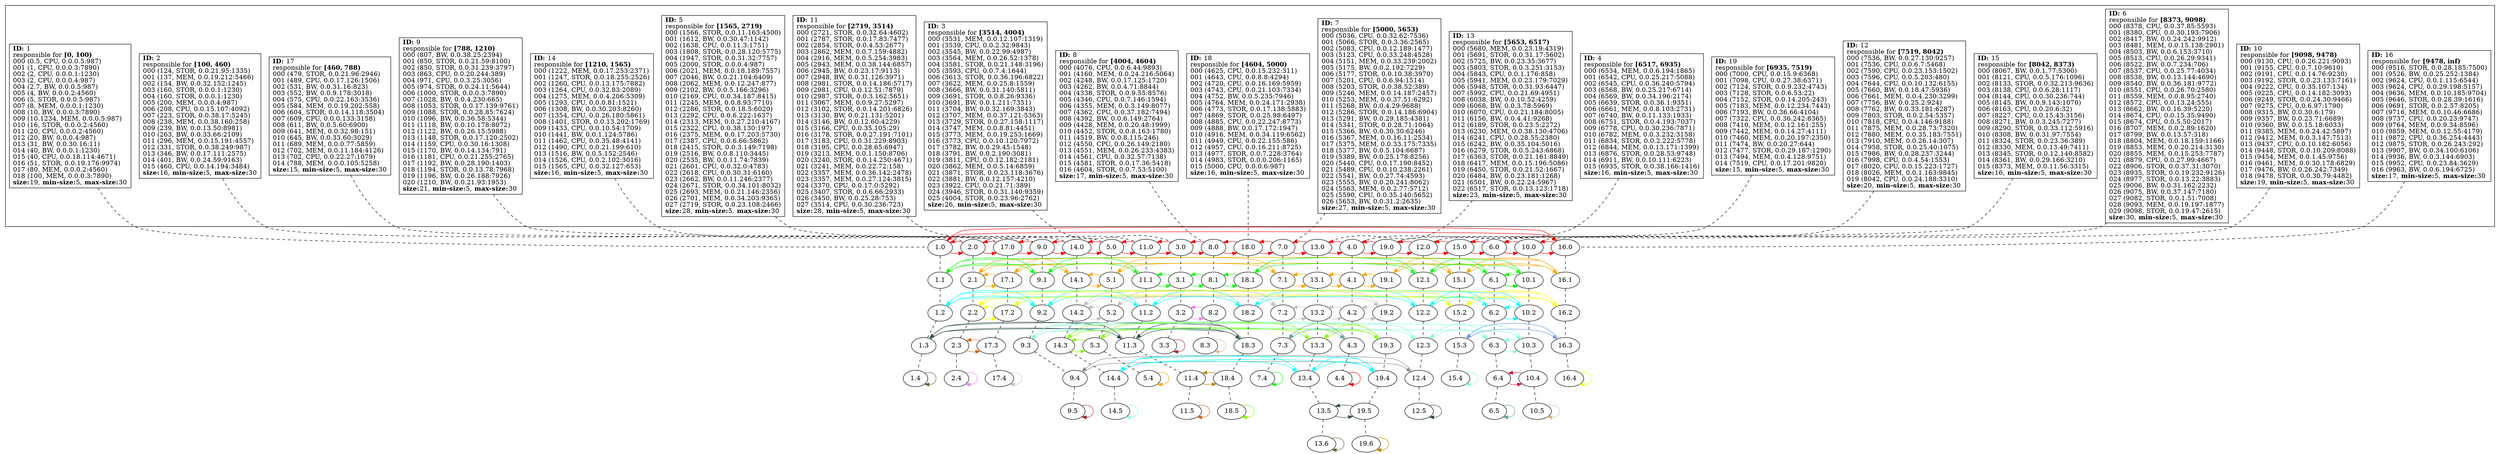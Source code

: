 strict
digraph SkipGraph {

	# vertical
	edge [dir=none style=dashed]
	subgraph {
		"1" -> "1.0" -> "1.1" -> "1.2" -> "1.3" -> "1.4"
		}
	subgraph {
		"2" -> "2.0" -> "2.1" -> "2.2" -> "2.3" -> "2.4"
		}
	subgraph {
		"17" -> "17.0" -> "17.1" -> "17.2" -> "17.3" -> "17.4"
		}
	subgraph {
		"9" -> "9.0" -> "9.1" -> "9.2" -> "9.3" -> "9.4" -> "9.5"
		}
	subgraph {
		"14" -> "14.0" -> "14.1" -> "14.2" -> "14.3" -> "14.4" -> "14.5"
		}
	subgraph {
		"5" -> "5.0" -> "5.1" -> "5.2" -> "5.3" -> "5.4"
		}
	subgraph {
		"11" -> "11.0" -> "11.1" -> "11.2" -> "11.3" -> "11.4" -> "11.5"
		}
	subgraph {
		"3" -> "3.0" -> "3.1" -> "3.2" -> "3.3"
		}
	subgraph {
		"8" -> "8.0" -> "8.1" -> "8.2" -> "8.3"
		}
	subgraph {
		"18" -> "18.0" -> "18.1" -> "18.2" -> "18.3" -> "18.4" -> "18.5"
		}
	subgraph {
		"7" -> "7.0" -> "7.1" -> "7.2" -> "7.3" -> "7.4"
		}
	subgraph {
		"13" -> "13.0" -> "13.1" -> "13.2" -> "13.3" -> "13.4" -> "13.5" -> "13.6"
		}
	subgraph {
		"4" -> "4.0" -> "4.1" -> "4.2" -> "4.3" -> "4.4"
		}
	subgraph {
		"19" -> "19.0" -> "19.1" -> "19.2" -> "19.3" -> "19.4" -> "19.5" -> "19.6"
		}
	subgraph {
		"12" -> "12.0" -> "12.1" -> "12.2" -> "12.3" -> "12.4" -> "12.5"
		}
	subgraph {
		"15" -> "15.0" -> "15.1" -> "15.2" -> "15.3" -> "15.4"
		}
	subgraph {
		"6" -> "6.0" -> "6.1" -> "6.2" -> "6.3" -> "6.4" -> "6.5"
		}
	subgraph {
		"10" -> "10.0" -> "10.1" -> "10.2" -> "10.3" -> "10.4" -> "10.5"
		}
	subgraph {
		"16" -> "16.0" -> "16.1" -> "16.2" -> "16.3" -> "16.4"
		}

	# horizontal
	edge [dir=forward, style=solid]
	subgraph cluster_content {
		rank = same
		"1" [shape=box, label=
			<
				<B>ID:</B> 1<BR ALIGN="LEFT"/>
				responsible for <B>[0, 100)</B><BR ALIGN="LEFT"/>
				000 (0.5, CPU, 0.0.0.5:987)<BR ALIGN="LEFT"/>
				001 (1, CPU, 0.0.0.3:7890)<BR ALIGN="LEFT"/>
				002 (2, CPU, 0.0.0.1:1230)<BR ALIGN="LEFT"/>
				003 (2, CPU, 0.0.0.4:987)<BR ALIGN="LEFT"/>
				004 (2.7, BW, 0.0.0.5:987)<BR ALIGN="LEFT"/>
				005 (4, BW, 0.0.0.2:4560)<BR ALIGN="LEFT"/>
				006 (5, STOR, 0.0.0.5:987)<BR ALIGN="LEFT"/>
				007 (8, MEM, 0.0.0.1:1230)<BR ALIGN="LEFT"/>
				008 (10, BW, 0.0.0.3:7890)<BR ALIGN="LEFT"/>
				009 (10.1234, MEM, 0.0.0.5:987)<BR ALIGN="LEFT"/>
				010 (16, STOR, 0.0.0.2:4560)<BR ALIGN="LEFT"/>
				011 (20, CPU, 0.0.0.2:4560)<BR ALIGN="LEFT"/>
				012 (20, BW, 0.0.0.4:987)<BR ALIGN="LEFT"/>
				013 (31, BW, 0.0.30.16:11)<BR ALIGN="LEFT"/>
				014 (40, BW, 0.0.0.1:1230)<BR ALIGN="LEFT"/>
				015 (40, CPU, 0.0.18.114:4671)<BR ALIGN="LEFT"/>
				016 (51, STOR, 0.0.19.176:9974)<BR ALIGN="LEFT"/>
				017 (80, MEM, 0.0.0.2:4560)<BR ALIGN="LEFT"/>
				018 (100, MEM, 0.0.0.3:7890)<BR ALIGN="LEFT"/>
			<B>size:</B>19, <B>min-size:</B>5, <B>max-size:</B>30<BR ALIGN="LEFT"/>			>]
		"2" [shape=box, label=
			<
				<B>ID:</B> 2<BR ALIGN="LEFT"/>
				responsible for <B>[100, 460)</B><BR ALIGN="LEFT"/>
				000 (124, STOR, 0.0.21.95:1335)<BR ALIGN="LEFT"/>
				001 (137, MEM, 0.0.19.212:5466)<BR ALIGN="LEFT"/>
				002 (154, BW, 0.0.32.152:1245)<BR ALIGN="LEFT"/>
				003 (160, STOR, 0.0.0.1:1230)<BR ALIGN="LEFT"/>
				004 (160, STOR, 0.0.0.1:1230)<BR ALIGN="LEFT"/>
				005 (200, MEM, 0.0.0.4:987)<BR ALIGN="LEFT"/>
				006 (208, CPU, 0.0.15.107:4092)<BR ALIGN="LEFT"/>
				007 (223, STOR, 0.0.38.17:5245)<BR ALIGN="LEFT"/>
				008 (238, MEM, 0.0.38.160:258)<BR ALIGN="LEFT"/>
				009 (239, BW, 0.0.13.50:8981)<BR ALIGN="LEFT"/>
				010 (263, BW, 0.0.33.66:2109)<BR ALIGN="LEFT"/>
				011 (296, MEM, 0.0.15.191:4557)<BR ALIGN="LEFT"/>
				012 (331, STOR, 0.0.38.249:987)<BR ALIGN="LEFT"/>
				013 (346, BW, 0.0.17.111:2575)<BR ALIGN="LEFT"/>
				014 (401, BW, 0.0.24.59:9163)<BR ALIGN="LEFT"/>
				015 (460, CPU, 0.0.14.194:3484)<BR ALIGN="LEFT"/>
			<B>size:</B>16, <B>min-size:</B>5, <B>max-size:</B>30<BR ALIGN="LEFT"/>			>]
		"17" [shape=box, label=
			<
				<B>ID:</B> 17<BR ALIGN="LEFT"/>
				responsible for <B>[460, 788)</B><BR ALIGN="LEFT"/>
				000 (479, STOR, 0.0.21.96:2946)<BR ALIGN="LEFT"/>
				001 (489, CPU, 0.0.17.126:1506)<BR ALIGN="LEFT"/>
				002 (531, BW, 0.0.31.16:823)<BR ALIGN="LEFT"/>
				003 (552, BW, 0.0.9.178:3018)<BR ALIGN="LEFT"/>
				004 (575, CPU, 0.0.22.163:3536)<BR ALIGN="LEFT"/>
				005 (584, MEM, 0.0.19.202:558)<BR ALIGN="LEFT"/>
				006 (604, STOR, 0.0.14.118:3504)<BR ALIGN="LEFT"/>
				007 (609, CPU, 0.0.0.133:3158)<BR ALIGN="LEFT"/>
				008 (611, BW, 0.0.5.60:6900)<BR ALIGN="LEFT"/>
				009 (641, MEM, 0.0.32.98:151)<BR ALIGN="LEFT"/>
				010 (645, BW, 0.0.33.60:3029)<BR ALIGN="LEFT"/>
				011 (689, MEM, 0.0.0.77:5859)<BR ALIGN="LEFT"/>
				012 (702, MEM, 0.0.11.184:4126)<BR ALIGN="LEFT"/>
				013 (702, CPU, 0.0.22.27:1079)<BR ALIGN="LEFT"/>
				014 (788, MEM, 0.0.0.105:5258)<BR ALIGN="LEFT"/>
			<B>size:</B>15, <B>min-size:</B>5, <B>max-size:</B>30<BR ALIGN="LEFT"/>			>]
		"9" [shape=box, label=
			<
				<B>ID:</B> 9<BR ALIGN="LEFT"/>
				responsible for <B>[788, 1210)</B><BR ALIGN="LEFT"/>
				000 (807, BW, 0.0.38.25:2394)<BR ALIGN="LEFT"/>
				001 (850, STOR, 0.0.21.59:8100)<BR ALIGN="LEFT"/>
				002 (850, STOR, 0.0.31.239:3797)<BR ALIGN="LEFT"/>
				003 (863, CPU, 0.0.20.244:389)<BR ALIGN="LEFT"/>
				004 (971, CPU, 0.0.3.25:3056)<BR ALIGN="LEFT"/>
				005 (974, STOR, 0.0.24.11:5644)<BR ALIGN="LEFT"/>
				006 (1000, STOR, 0.0.0.3:7890)<BR ALIGN="LEFT"/>
				007 (1028, BW, 0.0.4.230:665)<BR ALIGN="LEFT"/>
				008 (1053, STOR, 0.0.17.139:9761)<BR ALIGN="LEFT"/>
				009 (1088, STOR, 0.0.28.85:7624)<BR ALIGN="LEFT"/>
				010 (1096, BW, 0.0.36.58:5344)<BR ALIGN="LEFT"/>
				011 (1118, BW, 0.0.10.178:8072)<BR ALIGN="LEFT"/>
				012 (1122, BW, 0.0.26.15:5988)<BR ALIGN="LEFT"/>
				013 (1148, STOR, 0.0.17.120:2502)<BR ALIGN="LEFT"/>
				014 (1159, CPU, 0.0.30.16:1308)<BR ALIGN="LEFT"/>
				015 (1170, BW, 0.0.14.134:791)<BR ALIGN="LEFT"/>
				016 (1181, CPU, 0.0.21.255:2765)<BR ALIGN="LEFT"/>
				017 (1192, BW, 0.0.28.190:1403)<BR ALIGN="LEFT"/>
				018 (1194, STOR, 0.0.13.78:7968)<BR ALIGN="LEFT"/>
				019 (1196, BW, 0.0.26.188:7926)<BR ALIGN="LEFT"/>
				020 (1210, BW, 0.0.21.93:1953)<BR ALIGN="LEFT"/>
			<B>size:</B>21, <B>min-size:</B>5, <B>max-size:</B>30<BR ALIGN="LEFT"/>			>]
		"14" [shape=box, label=
			<
				<B>ID:</B> 14<BR ALIGN="LEFT"/>
				responsible for <B>[1210, 1565)</B><BR ALIGN="LEFT"/>
				000 (1222, MEM, 0.0.17.253:2371)<BR ALIGN="LEFT"/>
				001 (1247, STOR, 0.0.18.255:2526)<BR ALIGN="LEFT"/>
				002 (1260, CPU, 0.0.13.175:7882)<BR ALIGN="LEFT"/>
				003 (1264, CPU, 0.0.32.83:2089)<BR ALIGN="LEFT"/>
				004 (1275, MEM, 0.0.4.206:5309)<BR ALIGN="LEFT"/>
				005 (1293, CPU, 0.0.0.81:1521)<BR ALIGN="LEFT"/>
				006 (1308, BW, 0.0.30.203:8260)<BR ALIGN="LEFT"/>
				007 (1354, CPU, 0.0.26.180:5861)<BR ALIGN="LEFT"/>
				008 (1401, STOR, 0.0.13.202:1769)<BR ALIGN="LEFT"/>
				009 (1433, CPU, 0.0.10.54:1709)<BR ALIGN="LEFT"/>
				010 (1441, BW, 0.0.1.124:5786)<BR ALIGN="LEFT"/>
				011 (1462, CPU, 0.0.35.48:4141)<BR ALIGN="LEFT"/>
				012 (1490, CPU, 0.0.21.199:610)<BR ALIGN="LEFT"/>
				013 (1516, BW, 0.0.5.152:2546)<BR ALIGN="LEFT"/>
				014 (1526, CPU, 0.0.2.102:3016)<BR ALIGN="LEFT"/>
				015 (1565, CPU, 0.0.32.127:653)<BR ALIGN="LEFT"/>
			<B>size:</B>16, <B>min-size:</B>5, <B>max-size:</B>30<BR ALIGN="LEFT"/>			>]
		"5" [shape=box, label=
			<
				<B>ID:</B> 5<BR ALIGN="LEFT"/>
				responsible for <B>[1565, 2719)</B><BR ALIGN="LEFT"/>
				000 (1566, STOR, 0.0.11.163:4500)<BR ALIGN="LEFT"/>
				001 (1612, BW, 0.0.30.47:1142)<BR ALIGN="LEFT"/>
				002 (1638, CPU, 0.0.11.3:1751)<BR ALIGN="LEFT"/>
				003 (1808, STOR, 0.0.28.120:5775)<BR ALIGN="LEFT"/>
				004 (1947, STOR, 0.0.31.32:7757)<BR ALIGN="LEFT"/>
				005 (2000, STOR, 0.0.0.4:987)<BR ALIGN="LEFT"/>
				006 (2021, MEM, 0.0.18.189:7557)<BR ALIGN="LEFT"/>
				007 (2046, BW, 0.0.21.104:6409)<BR ALIGN="LEFT"/>
				008 (2062, MEM, 0.0.12.247:877)<BR ALIGN="LEFT"/>
				009 (2102, BW, 0.0.5.166:3296)<BR ALIGN="LEFT"/>
				010 (2169, CPU, 0.0.34.187:8415)<BR ALIGN="LEFT"/>
				011 (2245, MEM, 0.0.8.93:7710)<BR ALIGN="LEFT"/>
				012 (2286, STOR, 0.0.18.5:6020)<BR ALIGN="LEFT"/>
				013 (2292, CPU, 0.0.6.222:1637)<BR ALIGN="LEFT"/>
				014 (2313, MEM, 0.0.27.210:4167)<BR ALIGN="LEFT"/>
				015 (2322, CPU, 0.0.38.130:197)<BR ALIGN="LEFT"/>
				016 (2375, MEM, 0.0.17.203:5730)<BR ALIGN="LEFT"/>
				017 (2387, CPU, 0.0.6.66:5862)<BR ALIGN="LEFT"/>
				018 (2415, STOR, 0.0.3.149:7198)<BR ALIGN="LEFT"/>
				019 (2516, BW, 0.0.8.110:3445)<BR ALIGN="LEFT"/>
				020 (2535, BW, 0.0.11.74:7839)<BR ALIGN="LEFT"/>
				021 (2601, CPU, 0.0.32.0:4783)<BR ALIGN="LEFT"/>
				022 (2618, CPU, 0.0.30.31:6160)<BR ALIGN="LEFT"/>
				023 (2662, BW, 0.0.11.246:2377)<BR ALIGN="LEFT"/>
				024 (2671, STOR, 0.0.34.101:8032)<BR ALIGN="LEFT"/>
				025 (2693, MEM, 0.0.21.146:2356)<BR ALIGN="LEFT"/>
				026 (2701, MEM, 0.0.34.203:9365)<BR ALIGN="LEFT"/>
				027 (2719, STOR, 0.0.23.108:2466)<BR ALIGN="LEFT"/>
			<B>size:</B>28, <B>min-size:</B>5, <B>max-size:</B>30<BR ALIGN="LEFT"/>			>]
		"11" [shape=box, label=
			<
				<B>ID:</B> 11<BR ALIGN="LEFT"/>
				responsible for <B>[2719, 3514)</B><BR ALIGN="LEFT"/>
				000 (2721, STOR, 0.0.32.64:4602)<BR ALIGN="LEFT"/>
				001 (2787, STOR, 0.0.17.83:7477)<BR ALIGN="LEFT"/>
				002 (2854, STOR, 0.0.4.53:2677)<BR ALIGN="LEFT"/>
				003 (2862, MEM, 0.0.7.159:4882)<BR ALIGN="LEFT"/>
				004 (2916, MEM, 0.0.5.254:3983)<BR ALIGN="LEFT"/>
				005 (2943, MEM, 0.0.38.144:6857)<BR ALIGN="LEFT"/>
				006 (2945, BW, 0.0.23.17:9113)<BR ALIGN="LEFT"/>
				007 (2948, BW, 0.0.31.126:3971)<BR ALIGN="LEFT"/>
				008 (2981, STOR, 0.0.14.186:5717)<BR ALIGN="LEFT"/>
				009 (2981, CPU, 0.0.12.51:7879)<BR ALIGN="LEFT"/>
				010 (2987, STOR, 0.0.3.162:5651)<BR ALIGN="LEFT"/>
				011 (3067, MEM, 0.0.9.27:5297)<BR ALIGN="LEFT"/>
				012 (3102, STOR, 0.0.14.201:6826)<BR ALIGN="LEFT"/>
				013 (3130, BW, 0.0.21.131:5201)<BR ALIGN="LEFT"/>
				014 (3146, BW, 0.0.12.60:4229)<BR ALIGN="LEFT"/>
				015 (3166, CPU, 0.0.35.105:29)<BR ALIGN="LEFT"/>
				016 (3178, STOR, 0.0.27.191:7101)<BR ALIGN="LEFT"/>
				017 (3183, CPU, 0.0.31.229:8903)<BR ALIGN="LEFT"/>
				018 (3195, CPU, 0.0.28.65:6947)<BR ALIGN="LEFT"/>
				019 (3213, MEM, 0.0.1.150:8706)<BR ALIGN="LEFT"/>
				020 (3240, STOR, 0.0.14.250:4671)<BR ALIGN="LEFT"/>
				021 (3241, MEM, 0.0.22.72:158)<BR ALIGN="LEFT"/>
				022 (3357, MEM, 0.0.36.142:2478)<BR ALIGN="LEFT"/>
				023 (3357, MEM, 0.0.27.124:3815)<BR ALIGN="LEFT"/>
				024 (3370, CPU, 0.0.17.0:5292)<BR ALIGN="LEFT"/>
				025 (3407, STOR, 0.0.6.66:2933)<BR ALIGN="LEFT"/>
				026 (3450, BW, 0.0.25.28:753)<BR ALIGN="LEFT"/>
				027 (3514, CPU, 0.0.30.236:723)<BR ALIGN="LEFT"/>
			<B>size:</B>28, <B>min-size:</B>5, <B>max-size:</B>30<BR ALIGN="LEFT"/>			>]
		"3" [shape=box, label=
			<
				<B>ID:</B> 3<BR ALIGN="LEFT"/>
				responsible for <B>[3514, 4004)</B><BR ALIGN="LEFT"/>
				000 (3531, MEM, 0.0.12.107:1319)<BR ALIGN="LEFT"/>
				001 (3539, CPU, 0.0.2.32:9843)<BR ALIGN="LEFT"/>
				002 (3545, BW, 0.0.22.99:4987)<BR ALIGN="LEFT"/>
				003 (3564, MEM, 0.0.26.52:1378)<BR ALIGN="LEFT"/>
				004 (3581, STOR, 0.0.21.148:3196)<BR ALIGN="LEFT"/>
				005 (3593, CPU, 0.0.7.4:1644)<BR ALIGN="LEFT"/>
				006 (3613, STOR, 0.0.36.196:6822)<BR ALIGN="LEFT"/>
				007 (3622, MEM, 0.0.25.8:1559)<BR ALIGN="LEFT"/>
				008 (3666, BW, 0.0.31.140:5811)<BR ALIGN="LEFT"/>
				009 (3691, STOR, 0.0.8.26:9336)<BR ALIGN="LEFT"/>
				010 (3691, BW, 0.0.1.211:7351)<BR ALIGN="LEFT"/>
				011 (3704, BW, 0.0.32.169:3843)<BR ALIGN="LEFT"/>
				012 (3707, MEM, 0.0.37.121:5363)<BR ALIGN="LEFT"/>
				013 (3729, STOR, 0.0.27.158:1117)<BR ALIGN="LEFT"/>
				014 (3747, MEM, 0.0.8.81:4451)<BR ALIGN="LEFT"/>
				015 (3773, MEM, 0.0.19.253:1669)<BR ALIGN="LEFT"/>
				016 (3773, CPU, 0.0.10.120:7972)<BR ALIGN="LEFT"/>
				017 (3782, BW, 0.0.29.45:1548)<BR ALIGN="LEFT"/>
				018 (3791, BW, 0.0.2.190:3081)<BR ALIGN="LEFT"/>
				019 (3811, CPU, 0.0.12.182:2181)<BR ALIGN="LEFT"/>
				020 (3862, MEM, 0.0.5.14:6859)<BR ALIGN="LEFT"/>
				021 (3871, STOR, 0.0.23.118:3676)<BR ALIGN="LEFT"/>
				022 (3881, BW, 0.0.12.157:4210)<BR ALIGN="LEFT"/>
				023 (3922, CPU, 0.0.21.71:389)<BR ALIGN="LEFT"/>
				024 (3946, STOR, 0.0.31.140:9359)<BR ALIGN="LEFT"/>
				025 (4004, STOR, 0.0.23.96:2762)<BR ALIGN="LEFT"/>
			<B>size:</B>26, <B>min-size:</B>5, <B>max-size:</B>30<BR ALIGN="LEFT"/>			>]
		"8" [shape=box, label=
			<
				<B>ID:</B> 8<BR ALIGN="LEFT"/>
				responsible for <B>[4004, 4604)</B><BR ALIGN="LEFT"/>
				000 (4076, CPU, 0.0.6.44:9893)<BR ALIGN="LEFT"/>
				001 (4160, MEM, 0.0.24.216:5064)<BR ALIGN="LEFT"/>
				002 (4248, BW, 0.0.17.125:1720)<BR ALIGN="LEFT"/>
				003 (4262, BW, 0.0.4.71:8844)<BR ALIGN="LEFT"/>
				004 (4338, STOR, 0.0.9.55:8576)<BR ALIGN="LEFT"/>
				005 (4346, CPU, 0.0.7.146:1594)<BR ALIGN="LEFT"/>
				006 (4355, MEM, 0.0.3.149:8077)<BR ALIGN="LEFT"/>
				007 (4362, CPU, 0.0.37.182:7494)<BR ALIGN="LEFT"/>
				008 (4392, BW, 0.0.6.149:2764)<BR ALIGN="LEFT"/>
				009 (4428, MEM, 0.0.20.48:1999)<BR ALIGN="LEFT"/>
				010 (4452, STOR, 0.0.8.163:1780)<BR ALIGN="LEFT"/>
				011 (4519, BW, 0.0.8.115:246)<BR ALIGN="LEFT"/>
				012 (4550, CPU, 0.0.26.149:2180)<BR ALIGN="LEFT"/>
				013 (4551, MEM, 0.0.26.233:4383)<BR ALIGN="LEFT"/>
				014 (4561, CPU, 0.0.32.57:7138)<BR ALIGN="LEFT"/>
				015 (4581, STOR, 0.0.17.36:5418)<BR ALIGN="LEFT"/>
				016 (4604, STOR, 0.0.7.53:5100)<BR ALIGN="LEFT"/>
			<B>size:</B>17, <B>min-size:</B>5, <B>max-size:</B>30<BR ALIGN="LEFT"/>			>]
		"18" [shape=box, label=
			<
				<B>ID:</B> 18<BR ALIGN="LEFT"/>
				responsible for <B>[4604, 5000)</B><BR ALIGN="LEFT"/>
				000 (4625, CPU, 0.0.15.232:311)<BR ALIGN="LEFT"/>
				001 (4643, CPU, 0.0.8.8:4294)<BR ALIGN="LEFT"/>
				002 (4720, CPU, 0.0.16.169:5959)<BR ALIGN="LEFT"/>
				003 (4743, CPU, 0.0.21.103:7334)<BR ALIGN="LEFT"/>
				004 (4752, BW, 0.0.5.235:7946)<BR ALIGN="LEFT"/>
				005 (4764, MEM, 0.0.24.171:2938)<BR ALIGN="LEFT"/>
				006 (4773, STOR, 0.0.17.138:5883)<BR ALIGN="LEFT"/>
				007 (4869, STOR, 0.0.25.98:6497)<BR ALIGN="LEFT"/>
				008 (4885, CPU, 0.0.22.247:8773)<BR ALIGN="LEFT"/>
				009 (4888, BW, 0.0.17.172:1947)<BR ALIGN="LEFT"/>
				010 (4916, MEM, 0.0.34.119:6562)<BR ALIGN="LEFT"/>
				011 (4949, CPU, 0.0.22.155:586)<BR ALIGN="LEFT"/>
				012 (4957, CPU, 0.0.16.211:8725)<BR ALIGN="LEFT"/>
				013 (4977, STOR, 0.0.7.228:3764)<BR ALIGN="LEFT"/>
				014 (4983, STOR, 0.0.0.206:1165)<BR ALIGN="LEFT"/>
				015 (5000, CPU, 0.0.0.6:987)<BR ALIGN="LEFT"/>
			<B>size:</B>16, <B>min-size:</B>5, <B>max-size:</B>30<BR ALIGN="LEFT"/>			>]
		"7" [shape=box, label=
			<
				<B>ID:</B> 7<BR ALIGN="LEFT"/>
				responsible for <B>[5000, 5653)</B><BR ALIGN="LEFT"/>
				000 (5036, CPU, 0.0.32.62:7536)<BR ALIGN="LEFT"/>
				001 (5066, STOR, 0.0.3.36:2565)<BR ALIGN="LEFT"/>
				002 (5083, CPU, 0.0.12.189:1477)<BR ALIGN="LEFT"/>
				003 (5123, CPU, 0.0.33.248:4528)<BR ALIGN="LEFT"/>
				004 (5151, MEM, 0.0.33.239:2002)<BR ALIGN="LEFT"/>
				005 (5175, BW, 0.0.2.192:7229)<BR ALIGN="LEFT"/>
				006 (5177, STOR, 0.0.10.38:3970)<BR ALIGN="LEFT"/>
				007 (5201, CPU, 0.0.6.94:1514)<BR ALIGN="LEFT"/>
				008 (5203, STOR, 0.0.38.52:389)<BR ALIGN="LEFT"/>
				009 (5246, MEM, 0.0.14.187:2457)<BR ALIGN="LEFT"/>
				010 (5253, MEM, 0.0.37.51:6292)<BR ALIGN="LEFT"/>
				011 (5268, BW, 0.0.4.29:9688)<BR ALIGN="LEFT"/>
				012 (5286, STOR, 0.0.14.186:6904)<BR ALIGN="LEFT"/>
				013 (5291, BW, 0.0.29.185:4381)<BR ALIGN="LEFT"/>
				014 (5341, STOR, 0.0.28.71:1064)<BR ALIGN="LEFT"/>
				015 (5366, BW, 0.0.30.30:6246)<BR ALIGN="LEFT"/>
				016 (5367, MEM, 0.0.16.11:2534)<BR ALIGN="LEFT"/>
				017 (5375, MEM, 0.0.33.175:7335)<BR ALIGN="LEFT"/>
				018 (5377, BW, 0.0.5.104:6687)<BR ALIGN="LEFT"/>
				019 (5389, BW, 0.0.25.178:8256)<BR ALIGN="LEFT"/>
				020 (5440, CPU, 0.0.17.190:8452)<BR ALIGN="LEFT"/>
				021 (5489, CPU, 0.0.10.238:2261)<BR ALIGN="LEFT"/>
				022 (5541, BW, 0.0.27.74:4593)<BR ALIGN="LEFT"/>
				023 (5555, BW, 0.0.20.241:8062)<BR ALIGN="LEFT"/>
				024 (5563, MEM, 0.0.2.77:5712)<BR ALIGN="LEFT"/>
				025 (5590, CPU, 0.0.35.140:5652)<BR ALIGN="LEFT"/>
				026 (5653, BW, 0.0.31.2:2635)<BR ALIGN="LEFT"/>
			<B>size:</B>27, <B>min-size:</B>5, <B>max-size:</B>30<BR ALIGN="LEFT"/>			>]
		"13" [shape=box, label=
			<
				<B>ID:</B> 13<BR ALIGN="LEFT"/>
				responsible for <B>[5653, 6517)</B><BR ALIGN="LEFT"/>
				000 (5680, MEM, 0.0.23.19:4319)<BR ALIGN="LEFT"/>
				001 (5691, STOR, 0.0.31.17:5602)<BR ALIGN="LEFT"/>
				002 (5725, BW, 0.0.23.35:3677)<BR ALIGN="LEFT"/>
				003 (5803, STOR, 0.0.3.251:3153)<BR ALIGN="LEFT"/>
				004 (5843, CPU, 0.0.1.176:858)<BR ALIGN="LEFT"/>
				005 (5941, MEM, 0.0.23.179:7029)<BR ALIGN="LEFT"/>
				006 (5948, STOR, 0.0.31.93:6447)<BR ALIGN="LEFT"/>
				007 (5992, CPU, 0.0.21.69:4951)<BR ALIGN="LEFT"/>
				008 (6038, BW, 0.0.10.52:4259)<BR ALIGN="LEFT"/>
				009 (6068, BW, 0.0.3.78:5969)<BR ALIGN="LEFT"/>
				010 (6070, CPU, 0.0.21.184:8005)<BR ALIGN="LEFT"/>
				011 (6156, BW, 0.0.4.41:9268)<BR ALIGN="LEFT"/>
				012 (6189, STOR, 0.0.23.5:2272)<BR ALIGN="LEFT"/>
				013 (6230, MEM, 0.0.38.130:4706)<BR ALIGN="LEFT"/>
				014 (6241, CPU, 0.0.28.55:2380)<BR ALIGN="LEFT"/>
				015 (6242, BW, 0.0.35.104:5016)<BR ALIGN="LEFT"/>
				016 (6279, STOR, 0.0.5.243:6868)<BR ALIGN="LEFT"/>
				017 (6363, STOR, 0.0.21.161:8849)<BR ALIGN="LEFT"/>
				018 (6417, MEM, 0.0.15.196:5086)<BR ALIGN="LEFT"/>
				019 (6450, STOR, 0.0.21.52:1667)<BR ALIGN="LEFT"/>
				020 (6484, BW, 0.0.23.181:1268)<BR ALIGN="LEFT"/>
				021 (6501, BW, 0.0.22.24:5967)<BR ALIGN="LEFT"/>
				022 (6517, STOR, 0.0.13.123:1718)<BR ALIGN="LEFT"/>
			<B>size:</B>23, <B>min-size:</B>5, <B>max-size:</B>30<BR ALIGN="LEFT"/>			>]
		"4" [shape=box, label=
			<
				<B>ID:</B> 4<BR ALIGN="LEFT"/>
				responsible for <B>[6517, 6935)</B><BR ALIGN="LEFT"/>
				000 (6534, MEM, 0.0.6.194:1865)<BR ALIGN="LEFT"/>
				001 (6542, CPU, 0.0.25.217:5088)<BR ALIGN="LEFT"/>
				002 (6545, CPU, 0.0.36.240:5794)<BR ALIGN="LEFT"/>
				003 (6568, BW, 0.0.25.217:6714)<BR ALIGN="LEFT"/>
				004 (6569, BW, 0.0.34.196:2174)<BR ALIGN="LEFT"/>
				005 (6639, STOR, 0.0.36.1:9351)<BR ALIGN="LEFT"/>
				006 (6661, MEM, 0.0.8.103:2731)<BR ALIGN="LEFT"/>
				007 (6740, BW, 0.0.11.133:1933)<BR ALIGN="LEFT"/>
				008 (6751, STOR, 0.0.4.193:7037)<BR ALIGN="LEFT"/>
				009 (6778, CPU, 0.0.30.236:7871)<BR ALIGN="LEFT"/>
				010 (6782, MEM, 0.0.3.232:3158)<BR ALIGN="LEFT"/>
				011 (6834, STOR, 0.0.2.222:5778)<BR ALIGN="LEFT"/>
				012 (6844, MEM, 0.0.13.171:1399)<BR ALIGN="LEFT"/>
				013 (6876, STOR, 0.0.28.53:9748)<BR ALIGN="LEFT"/>
				014 (6911, BW, 0.0.10.111:6223)<BR ALIGN="LEFT"/>
				015 (6935, STOR, 0.0.38.166:1416)<BR ALIGN="LEFT"/>
			<B>size:</B>16, <B>min-size:</B>5, <B>max-size:</B>30<BR ALIGN="LEFT"/>			>]
		"19" [shape=box, label=
			<
				<B>ID:</B> 19<BR ALIGN="LEFT"/>
				responsible for <B>[6935, 7519)</B><BR ALIGN="LEFT"/>
				000 (7000, CPU, 0.0.15.9:6368)<BR ALIGN="LEFT"/>
				001 (7098, CPU, 0.0.27.38:6371)<BR ALIGN="LEFT"/>
				002 (7124, STOR, 0.0.9.232:4743)<BR ALIGN="LEFT"/>
				003 (7128, STOR, 0.0.6.53:22)<BR ALIGN="LEFT"/>
				004 (7152, STOR, 0.0.14.205:243)<BR ALIGN="LEFT"/>
				005 (7183, MEM, 0.0.12.234:7443)<BR ALIGN="LEFT"/>
				006 (7193, BW, 0.0.36.66:4104)<BR ALIGN="LEFT"/>
				007 (7322, CPU, 0.0.36.242:8365)<BR ALIGN="LEFT"/>
				008 (7410, MEM, 0.0.12.161:255)<BR ALIGN="LEFT"/>
				009 (7442, MEM, 0.0.14.27:4111)<BR ALIGN="LEFT"/>
				010 (7460, MEM, 0.0.20.197:2350)<BR ALIGN="LEFT"/>
				011 (7474, BW, 0.0.20.27:644)<BR ALIGN="LEFT"/>
				012 (7477, STOR, 0.0.29.187:1290)<BR ALIGN="LEFT"/>
				013 (7494, MEM, 0.0.4.128:9751)<BR ALIGN="LEFT"/>
				014 (7519, CPU, 0.0.17.201:9820)<BR ALIGN="LEFT"/>
			<B>size:</B>15, <B>min-size:</B>5, <B>max-size:</B>30<BR ALIGN="LEFT"/>			>]
		"12" [shape=box, label=
			<
				<B>ID:</B> 12<BR ALIGN="LEFT"/>
				responsible for <B>[7519, 8042)</B><BR ALIGN="LEFT"/>
				000 (7536, BW, 0.0.27.130:9257)<BR ALIGN="LEFT"/>
				001 (7536, CPU, 0.0.6.7:5468)<BR ALIGN="LEFT"/>
				002 (7590, CPU, 0.0.23.153:1502)<BR ALIGN="LEFT"/>
				003 (7596, CPU, 0.0.5.203:480)<BR ALIGN="LEFT"/>
				004 (7644, CPU, 0.0.10.132:6155)<BR ALIGN="LEFT"/>
				005 (7660, BW, 0.0.18.47:5936)<BR ALIGN="LEFT"/>
				006 (7661, MEM, 0.0.4.230:3299)<BR ALIGN="LEFT"/>
				007 (7756, BW, 0.0.25.2:924)<BR ALIGN="LEFT"/>
				008 (7762, BW, 0.0.33.181:6287)<BR ALIGN="LEFT"/>
				009 (7803, STOR, 0.0.2.54:5357)<BR ALIGN="LEFT"/>
				010 (7818, CPU, 0.0.4.146:9188)<BR ALIGN="LEFT"/>
				011 (7875, MEM, 0.0.28.73:7320)<BR ALIGN="LEFT"/>
				012 (7880, MEM, 0.0.35.183:7551)<BR ALIGN="LEFT"/>
				013 (7910, MEM, 0.0.26.14:307)<BR ALIGN="LEFT"/>
				014 (7958, STOR, 0.0.25.40:1075)<BR ALIGN="LEFT"/>
				015 (7986, BW, 0.0.28.237:3244)<BR ALIGN="LEFT"/>
				016 (7998, CPU, 0.0.4.54:1553)<BR ALIGN="LEFT"/>
				017 (8020, CPU, 0.0.15.223:1727)<BR ALIGN="LEFT"/>
				018 (8026, MEM, 0.0.1.163:9845)<BR ALIGN="LEFT"/>
				019 (8042, CPU, 0.0.24.188:3310)<BR ALIGN="LEFT"/>
			<B>size:</B>20, <B>min-size:</B>5, <B>max-size:</B>30<BR ALIGN="LEFT"/>			>]
		"15" [shape=box, label=
			<
				<B>ID:</B> 15<BR ALIGN="LEFT"/>
				responsible for <B>[8042, 8373)</B><BR ALIGN="LEFT"/>
				000 (8067, BW, 0.0.1.77:5300)<BR ALIGN="LEFT"/>
				001 (8121, CPU, 0.0.5.176:1096)<BR ALIGN="LEFT"/>
				002 (8133, STOR, 0.0.32.213:9636)<BR ALIGN="LEFT"/>
				003 (8138, CPU, 0.0.6.28:1117)<BR ALIGN="LEFT"/>
				004 (8144, CPU, 0.0.30.236:744)<BR ALIGN="LEFT"/>
				005 (8145, BW, 0.0.9.143:1070)<BR ALIGN="LEFT"/>
				006 (8163, CPU, 0.0.20.6:32)<BR ALIGN="LEFT"/>
				007 (8227, CPU, 0.0.15.43:3156)<BR ALIGN="LEFT"/>
				008 (8271, BW, 0.0.3.245:7277)<BR ALIGN="LEFT"/>
				009 (8290, STOR, 0.0.33.112:5916)<BR ALIGN="LEFT"/>
				010 (8308, BW, 0.0.31.97:7554)<BR ALIGN="LEFT"/>
				011 (8324, STOR, 0.0.23.36:389)<BR ALIGN="LEFT"/>
				012 (8330, MEM, 0.0.13.49:7411)<BR ALIGN="LEFT"/>
				013 (8345, STOR, 0.0.12.140:8582)<BR ALIGN="LEFT"/>
				014 (8361, BW, 0.0.29.166:3210)<BR ALIGN="LEFT"/>
				015 (8373, MEM, 0.0.11.56:3315)<BR ALIGN="LEFT"/>
			<B>size:</B>16, <B>min-size:</B>5, <B>max-size:</B>30<BR ALIGN="LEFT"/>			>]
		"6" [shape=box, label=
			<
				<B>ID:</B> 6<BR ALIGN="LEFT"/>
				responsible for <B>[8373, 9098)</B><BR ALIGN="LEFT"/>
				000 (8378, CPU, 0.0.37.85:5593)<BR ALIGN="LEFT"/>
				001 (8380, CPU, 0.0.30.193:7906)<BR ALIGN="LEFT"/>
				002 (8417, BW, 0.0.24.242:9912)<BR ALIGN="LEFT"/>
				003 (8481, MEM, 0.0.15.138:2901)<BR ALIGN="LEFT"/>
				004 (8503, BW, 0.0.6.153:3710)<BR ALIGN="LEFT"/>
				005 (8513, CPU, 0.0.26.29:9341)<BR ALIGN="LEFT"/>
				006 (8522, BW, 0.0.7.234:706)<BR ALIGN="LEFT"/>
				007 (8537, CPU, 0.0.25.77:4034)<BR ALIGN="LEFT"/>
				008 (8538, BW, 0.0.13.144:4690)<BR ALIGN="LEFT"/>
				009 (8540, BW, 0.0.36.181:9772)<BR ALIGN="LEFT"/>
				010 (8551, CPU, 0.0.26.70:2580)<BR ALIGN="LEFT"/>
				011 (8559, MEM, 0.0.8.95:2740)<BR ALIGN="LEFT"/>
				012 (8572, CPU, 0.0.13.24:555)<BR ALIGN="LEFT"/>
				013 (8662, BW, 0.0.16.39:5220)<BR ALIGN="LEFT"/>
				014 (8674, CPU, 0.0.15.35:9490)<BR ALIGN="LEFT"/>
				015 (8674, CPU, 0.0.5.50:2017)<BR ALIGN="LEFT"/>
				016 (8707, MEM, 0.0.2.89:1620)<BR ALIGN="LEFT"/>
				017 (8799, BW, 0.0.13.57:318)<BR ALIGN="LEFT"/>
				018 (8804, MEM, 0.0.18.159:1166)<BR ALIGN="LEFT"/>
				019 (8853, MEM, 0.0.20.214:3130)<BR ALIGN="LEFT"/>
				020 (8855, MEM, 0.0.15.253:7787)<BR ALIGN="LEFT"/>
				021 (8879, CPU, 0.0.27.99:4667)<BR ALIGN="LEFT"/>
				022 (8906, STOR, 0.0.37.31:3070)<BR ALIGN="LEFT"/>
				023 (8935, STOR, 0.0.19.232:9126)<BR ALIGN="LEFT"/>
				024 (8977, STOR, 0.0.13.22:3883)<BR ALIGN="LEFT"/>
				025 (9006, BW, 0.0.31.162:2232)<BR ALIGN="LEFT"/>
				026 (9075, BW, 0.0.37.147:7180)<BR ALIGN="LEFT"/>
				027 (9082, STOR, 0.0.1.51:7008)<BR ALIGN="LEFT"/>
				028 (9093, MEM, 0.0.19.197:1877)<BR ALIGN="LEFT"/>
				029 (9098, STOR, 0.0.19.47:2615)<BR ALIGN="LEFT"/>
			<B>size:</B>30, <B>min-size:</B>5, <B>max-size:</B>30<BR ALIGN="LEFT"/>			>]
		"10" [shape=box, label=
			<
				<B>ID:</B> 10<BR ALIGN="LEFT"/>
				responsible for <B>[9098, 9478)</B><BR ALIGN="LEFT"/>
				000 (9130, CPU, 0.0.26.221:9093)<BR ALIGN="LEFT"/>
				001 (9155, CPU, 0.0.7.10:9610)<BR ALIGN="LEFT"/>
				002 (9191, CPU, 0.0.14.76:9230)<BR ALIGN="LEFT"/>
				003 (9192, STOR, 0.0.23.133:7161)<BR ALIGN="LEFT"/>
				004 (9222, CPU, 0.0.35.107:134)<BR ALIGN="LEFT"/>
				005 (9225, CPU, 0.0.14.182:3093)<BR ALIGN="LEFT"/>
				006 (9249, STOR, 0.0.24.30:9466)<BR ALIGN="LEFT"/>
				007 (9275, CPU, 0.0.6.97:1790)<BR ALIGN="LEFT"/>
				008 (9315, BW, 0.0.30.6:179)<BR ALIGN="LEFT"/>
				009 (9357, BW, 0.0.23.71:6689)<BR ALIGN="LEFT"/>
				010 (9360, BW, 0.0.15.18:6033)<BR ALIGN="LEFT"/>
				011 (9385, MEM, 0.0.24.42:5897)<BR ALIGN="LEFT"/>
				012 (9412, MEM, 0.0.3.147:7513)<BR ALIGN="LEFT"/>
				013 (9437, CPU, 0.0.10.182:6056)<BR ALIGN="LEFT"/>
				014 (9448, STOR, 0.0.10.209:8088)<BR ALIGN="LEFT"/>
				015 (9454, MEM, 0.0.1.45:9756)<BR ALIGN="LEFT"/>
				016 (9461, MEM, 0.0.30.178:6829)<BR ALIGN="LEFT"/>
				017 (9476, BW, 0.0.26.242:7349)<BR ALIGN="LEFT"/>
				018 (9478, STOR, 0.0.30.79:4482)<BR ALIGN="LEFT"/>
			<B>size:</B>19, <B>min-size:</B>5, <B>max-size:</B>30<BR ALIGN="LEFT"/>			>]
		"16" [shape=box, label=
			<
				<B>ID:</B> 16<BR ALIGN="LEFT"/>
				responsible for <B>[9478, inf)</B><BR ALIGN="LEFT"/>
				000 (9516, STOR, 0.0.28.185:7500)<BR ALIGN="LEFT"/>
				001 (9526, BW, 0.0.25.252:1384)<BR ALIGN="LEFT"/>
				002 (9624, CPU, 0.0.1.115:6544)<BR ALIGN="LEFT"/>
				003 (9624, CPU, 0.0.29.198:5157)<BR ALIGN="LEFT"/>
				004 (9636, MEM, 0.0.10.185:9704)<BR ALIGN="LEFT"/>
				005 (9646, STOR, 0.0.28.39:1616)<BR ALIGN="LEFT"/>
				006 (9691, STOR, 0.0.2.57:8205)<BR ALIGN="LEFT"/>
				007 (9716, MEM, 0.0.10.46:6686)<BR ALIGN="LEFT"/>
				008 (9737, CPU, 0.0.20.23:9747)<BR ALIGN="LEFT"/>
				009 (9764, MEM, 0.0.9.34:8596)<BR ALIGN="LEFT"/>
				010 (9859, MEM, 0.0.12.55:4179)<BR ALIGN="LEFT"/>
				011 (9872, CPU, 0.0.36.254:4443)<BR ALIGN="LEFT"/>
				012 (9875, STOR, 0.0.26.243:292)<BR ALIGN="LEFT"/>
				013 (9907, BW, 0.0.34.100:6106)<BR ALIGN="LEFT"/>
				014 (9936, BW, 0.0.3.144:6903)<BR ALIGN="LEFT"/>
				015 (9952, CPU, 0.0.23.84:3629)<BR ALIGN="LEFT"/>
				016 (9963, BW, 0.0.6.194:6725)<BR ALIGN="LEFT"/>
			<B>size:</B>17, <B>min-size:</B>5, <B>max-size:</B>30<BR ALIGN="LEFT"/>			>]
	}

	edge [color=red]
	subgraph 1 {
		rank = same
		label = "Level 0"
		subgraph {
			"1.0" -> "2.0"
			"1.0" -> "16.0"
		}
		subgraph {
			"2.0" -> "17.0"
			"2.0" -> "1.0"
		}
		subgraph {
			"17.0" -> "9.0"
			"17.0" -> "2.0"
		}
		subgraph {
			"9.0" -> "14.0"
			"9.0" -> "17.0"
		}
		subgraph {
			"14.0" -> "5.0"
			"14.0" -> "9.0"
		}
		subgraph {
			"5.0" -> "11.0"
			"5.0" -> "14.0"
		}
		subgraph {
			"11.0" -> "3.0"
			"11.0" -> "5.0"
		}
		subgraph {
			"3.0" -> "8.0"
			"3.0" -> "11.0"
		}
		subgraph {
			"8.0" -> "18.0"
			"8.0" -> "3.0"
		}
		subgraph {
			"18.0" -> "7.0"
			"18.0" -> "8.0"
		}
		subgraph {
			"7.0" -> "13.0"
			"7.0" -> "18.0"
		}
		subgraph {
			"13.0" -> "4.0"
			"13.0" -> "7.0"
		}
		subgraph {
			"4.0" -> "19.0"
			"4.0" -> "13.0"
		}
		subgraph {
			"19.0" -> "12.0"
			"19.0" -> "4.0"
		}
		subgraph {
			"12.0" -> "15.0"
			"12.0" -> "19.0"
		}
		subgraph {
			"15.0" -> "6.0"
			"15.0" -> "12.0"
		}
		subgraph {
			"6.0" -> "10.0"
			"6.0" -> "15.0"
		}
		subgraph {
			"10.0" -> "16.0"
			"10.0" -> "6.0"
		}
		subgraph {
			"16.0" -> "1.0"
			"16.0" -> "10.0"
		}
	}

	edge [color=green]
	subgraph 10 {
		rank = same
		label = "Level 1 (0)"
		subgraph {
			"1.1" -> "9.1"
			"1.1" -> "10.1"
		}
		subgraph {
			"9.1" -> "11.1"
			"9.1" -> "1.1"
		}
		subgraph {
			"11.1" -> "3.1"
			"11.1" -> "9.1"
		}
		subgraph {
			"3.1" -> "8.1"
			"3.1" -> "11.1"
		}
		subgraph {
			"8.1" -> "18.1"
			"8.1" -> "3.1"
		}
		subgraph {
			"18.1" -> "12.1"
			"18.1" -> "8.1"
		}
		subgraph {
			"12.1" -> "6.1"
			"12.1" -> "18.1"
		}
		subgraph {
			"6.1" -> "10.1"
			"6.1" -> "12.1"
		}
		subgraph {
			"10.1" -> "1.1"
			"10.1" -> "6.1"
		}
	}

	edge [color=cyan]
	subgraph 100 {
		rank = same
		label = "Level 2 (00)"
		subgraph {
			"1.2" -> "9.2"
			"1.2" -> "10.2"
		}
		subgraph {
			"9.2" -> "11.2"
			"9.2" -> "1.2"
		}
		subgraph {
			"11.2" -> "18.2"
			"11.2" -> "9.2"
		}
		subgraph {
			"18.2" -> "12.2"
			"18.2" -> "11.2"
		}
		subgraph {
			"12.2" -> "6.2"
			"12.2" -> "18.2"
		}
		subgraph {
			"6.2" -> "10.2"
			"6.2" -> "12.2"
		}
		subgraph {
			"10.2" -> "1.2"
			"10.2" -> "6.2"
		}
	}

	edge [color=aquamarine]
	subgraph 1000 {
		rank = same
		label = "Level 3 (000)"
		subgraph {
			"9.3" -> "12.3"
			"9.3" -> "10.3"
		}
		subgraph {
			"12.3" -> "6.3"
			"12.3" -> "9.3"
		}
		subgraph {
			"6.3" -> "10.3"
			"6.3" -> "12.3"
		}
		subgraph {
			"10.3" -> "9.3"
			"10.3" -> "6.3"
		}
	}

	edge [color=cornsilk4]
	subgraph 10000 {
		rank = same
		label = "Level 4 (0000)"
		subgraph {
			"9.4" -> "12.4"
			"9.4" -> "12.4"
		}
		subgraph {
			"12.4" -> "9.4"
			"12.4" -> "9.4"
		}
	}

	edge [color=darkslategray]
	subgraph 100000 {
		rank = same
		label = "Level 5 (00000)"
		subgraph {
			"12.5" -> "12.5"
			"12.5" -> "12.5"
		}
	}

	edge [color=brown]
	subgraph 100001 {
		rank = same
		label = "Level 5 (00001)"
		subgraph {
			"9.5" -> "9.5"
			"9.5" -> "9.5"
		}
	}

	edge [color=crimson]
	subgraph 10001 {
		rank = same
		label = "Level 4 (0001)"
		subgraph {
			"6.4" -> "10.4"
			"6.4" -> "10.4"
		}
		subgraph {
			"10.4" -> "6.4"
			"10.4" -> "6.4"
		}
	}

	edge [color=burlywood]
	subgraph 100010 {
		rank = same
		label = "Level 5 (00010)"
		subgraph {
			"10.5" -> "10.5"
			"10.5" -> "10.5"
		}
	}

	edge [color=cadetblue]
	subgraph 100011 {
		rank = same
		label = "Level 5 (00011)"
		subgraph {
			"6.5" -> "6.5"
			"6.5" -> "6.5"
		}
	}

	edge [color=darkslategray]
	subgraph 1001 {
		rank = same
		label = "Level 3 (001)"
		subgraph {
			"1.3" -> "11.3"
			"1.3" -> "18.3"
		}
		subgraph {
			"11.3" -> "18.3"
			"11.3" -> "1.3"
		}
		subgraph {
			"18.3" -> "1.3"
			"18.3" -> "11.3"
		}
	}

	edge [color=darkgoldenrod]
	subgraph 10010 {
		rank = same
		label = "Level 4 (0010)"
		subgraph {
			"11.4" -> "18.4"
			"11.4" -> "18.4"
		}
		subgraph {
			"18.4" -> "11.4"
			"18.4" -> "11.4"
		}
	}

	edge [color=chartreuse]
	subgraph 100100 {
		rank = same
		label = "Level 5 (00100)"
		subgraph {
			"18.5" -> "18.5"
			"18.5" -> "18.5"
		}
	}

	edge [color=chocolate]
	subgraph 100101 {
		rank = same
		label = "Level 5 (00101)"
		subgraph {
			"11.5" -> "11.5"
			"11.5" -> "11.5"
		}
	}

	edge [color=darkolivegreen]
	subgraph 10011 {
		rank = same
		label = "Level 4 (0011)"
		subgraph {
			"1.4" -> "1.4"
			"1.4" -> "1.4"
		}
	}

	edge [color=violet]
	subgraph 101 {
		rank = same
		label = "Level 2 (01)"
		subgraph {
			"3.2" -> "8.2"
			"3.2" -> "8.2"
		}
		subgraph {
			"8.2" -> "3.2"
			"8.2" -> "3.2"
		}
	}

	edge [color=brown]
	subgraph 1010 {
		rank = same
		label = "Level 3 (010)"
		subgraph {
			"3.3" -> "3.3"
			"3.3" -> "3.3"
		}
	}

	edge [color=burlywood]
	subgraph 1011 {
		rank = same
		label = "Level 3 (011)"
		subgraph {
			"8.3" -> "8.3"
			"8.3" -> "8.3"
		}
	}

	edge [color=orange]
	subgraph 11 {
		rank = same
		label = "Level 1 (1)"
		subgraph {
			"2.1" -> "17.1"
			"2.1" -> "16.1"
		}
		subgraph {
			"17.1" -> "14.1"
			"17.1" -> "2.1"
		}
		subgraph {
			"14.1" -> "5.1"
			"14.1" -> "17.1"
		}
		subgraph {
			"5.1" -> "7.1"
			"5.1" -> "14.1"
		}
		subgraph {
			"7.1" -> "13.1"
			"7.1" -> "5.1"
		}
		subgraph {
			"13.1" -> "4.1"
			"13.1" -> "7.1"
		}
		subgraph {
			"4.1" -> "19.1"
			"4.1" -> "13.1"
		}
		subgraph {
			"19.1" -> "15.1"
			"19.1" -> "4.1"
		}
		subgraph {
			"15.1" -> "16.1"
			"15.1" -> "19.1"
		}
		subgraph {
			"16.1" -> "2.1"
			"16.1" -> "15.1"
		}
	}

	edge [color=grey]
	subgraph 110 {
		rank = same
		label = "Level 2 (10)"
		subgraph {
			"14.2" -> "5.2"
			"14.2" -> "19.2"
		}
		subgraph {
			"5.2" -> "7.2"
			"5.2" -> "14.2"
		}
		subgraph {
			"7.2" -> "13.2"
			"7.2" -> "5.2"
		}
		subgraph {
			"13.2" -> "4.2"
			"13.2" -> "7.2"
		}
		subgraph {
			"4.2" -> "19.2"
			"4.2" -> "13.2"
		}
		subgraph {
			"19.2" -> "14.2"
			"19.2" -> "4.2"
		}
	}

	edge [color=cadetblue]
	subgraph 1100 {
		rank = same
		label = "Level 3 (100)"
		subgraph {
			"7.3" -> "4.3"
			"7.3" -> "4.3"
		}
		subgraph {
			"4.3" -> "7.3"
			"4.3" -> "7.3"
		}
	}

	edge [color=red]
	subgraph 11000 {
		rank = same
		label = "Level 4 (1000)"
		subgraph {
			"4.4" -> "4.4"
			"4.4" -> "4.4"
		}
	}

	edge [color=green]
	subgraph 11001 {
		rank = same
		label = "Level 4 (1001)"
		subgraph {
			"7.4" -> "7.4"
			"7.4" -> "7.4"
		}
	}

	edge [color=chartreuse]
	subgraph 1101 {
		rank = same
		label = "Level 3 (101)"
		subgraph {
			"14.3" -> "5.3"
			"14.3" -> "19.3"
		}
		subgraph {
			"5.3" -> "13.3"
			"5.3" -> "14.3"
		}
		subgraph {
			"13.3" -> "19.3"
			"13.3" -> "5.3"
		}
		subgraph {
			"19.3" -> "14.3"
			"19.3" -> "13.3"
		}
	}

	edge [color=orange]
	subgraph 11010 {
		rank = same
		label = "Level 4 (1010)"
		subgraph {
			"5.4" -> "5.4"
			"5.4" -> "5.4"
		}
	}

	edge [color=cyan]
	subgraph 11011 {
		rank = same
		label = "Level 4 (1011)"
		subgraph {
			"14.4" -> "13.4"
			"14.4" -> "19.4"
		}
		subgraph {
			"13.4" -> "19.4"
			"13.4" -> "14.4"
		}
		subgraph {
			"19.4" -> "14.4"
			"19.4" -> "13.4"
		}
	}

	edge [color=aquamarine]
	subgraph 110110 {
		rank = same
		label = "Level 5 (10110)"
		subgraph {
			"14.5" -> "14.5"
			"14.5" -> "14.5"
		}
	}

	edge [color=darkslategray]
	subgraph 110111 {
		rank = same
		label = "Level 5 (10111)"
		subgraph {
			"13.5" -> "19.5"
			"13.5" -> "19.5"
		}
		subgraph {
			"19.5" -> "13.5"
			"19.5" -> "13.5"
		}
	}

	edge [color=darkgoldenrod]
	subgraph 1101110 {
		rank = same
		label = "Level 6 (101110)"
		subgraph {
			"19.6" -> "19.6"
			"19.6" -> "19.6"
		}
	}

	edge [color=darkolivegreen]
	subgraph 1101111 {
		rank = same
		label = "Level 6 (101111)"
		subgraph {
			"13.6" -> "13.6"
			"13.6" -> "13.6"
		}
	}

	edge [color=yellow]
	subgraph 111 {
		rank = same
		label = "Level 2 (11)"
		subgraph {
			"2.2" -> "17.2"
			"2.2" -> "16.2"
		}
		subgraph {
			"17.2" -> "15.2"
			"17.2" -> "2.2"
		}
		subgraph {
			"15.2" -> "16.2"
			"15.2" -> "17.2"
		}
		subgraph {
			"16.2" -> "2.2"
			"16.2" -> "15.2"
		}
	}

	edge [color=chocolate]
	subgraph 1110 {
		rank = same
		label = "Level 3 (110)"
		subgraph {
			"2.3" -> "17.3"
			"2.3" -> "17.3"
		}
		subgraph {
			"17.3" -> "2.3"
			"17.3" -> "2.3"
		}
	}

	edge [color=violet]
	subgraph 11100 {
		rank = same
		label = "Level 4 (1100)"
		subgraph {
			"2.4" -> "2.4"
			"2.4" -> "2.4"
		}
	}

	edge [color=grey]
	subgraph 11101 {
		rank = same
		label = "Level 4 (1101)"
		subgraph {
			"17.4" -> "17.4"
			"17.4" -> "17.4"
		}
	}

	edge [color=cornflowerblue]
	subgraph 1111 {
		rank = same
		label = "Level 3 (111)"
		subgraph {
			"15.3" -> "16.3"
			"15.3" -> "16.3"
		}
		subgraph {
			"16.3" -> "15.3"
			"16.3" -> "15.3"
		}
	}

	edge [color=yellow]
	subgraph 11110 {
		rank = same
		label = "Level 4 (1110)"
		subgraph {
			"16.4" -> "16.4"
			"16.4" -> "16.4"
		}
	}

	edge [color=aquamarine]
	subgraph 11111 {
		rank = same
		label = "Level 4 (1111)"
		subgraph {
			"15.4" -> "15.4"
			"15.4" -> "15.4"
		}
	}


}
